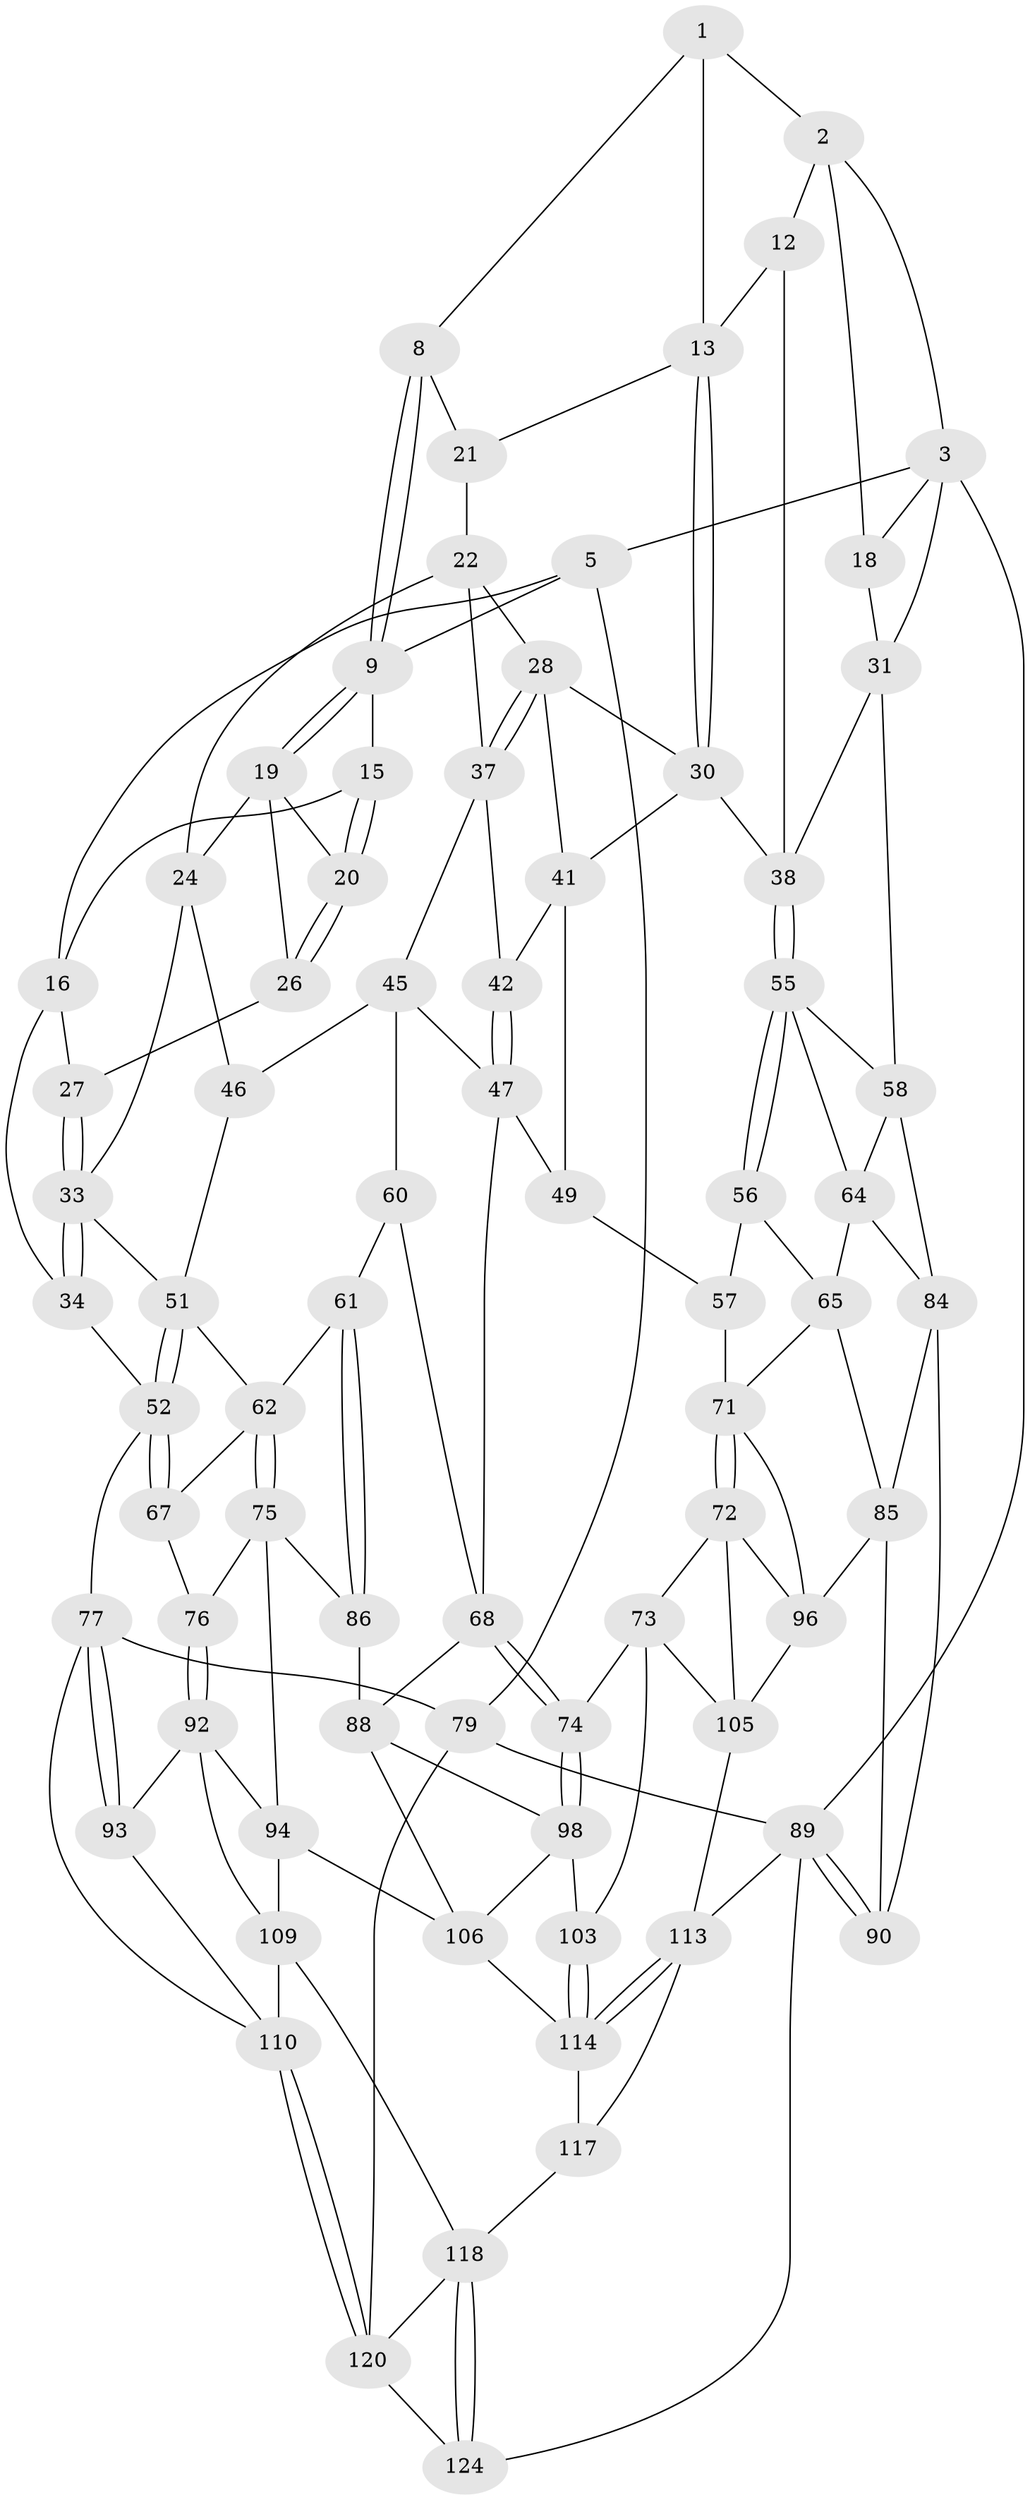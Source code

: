 // original degree distribution, {3: 0.016129032258064516, 4: 0.24193548387096775, 6: 0.22580645161290322, 5: 0.5161290322580645}
// Generated by graph-tools (version 1.1) at 2025/11/02/27/25 16:11:57]
// undirected, 74 vertices, 161 edges
graph export_dot {
graph [start="1"]
  node [color=gray90,style=filled];
  1 [pos="+0.41579087001601117+0",super="+7"];
  2 [pos="+0.6362702039986996+0",super="+11"];
  3 [pos="+1+0",super="+4"];
  5 [pos="+0+0",super="+6"];
  8 [pos="+0.1714433267795431+0.0859916998249689"];
  9 [pos="+0.163344779739313+0.08631566930298815",super="+10"];
  12 [pos="+0.6683557397635854+0.13108487012358966"];
  13 [pos="+0.43896744004008476+0.06910485650626917",super="+14"];
  15 [pos="+0.01905168121220114+0.08258674002348873"];
  16 [pos="+0+0.08404284347076861",super="+17"];
  18 [pos="+0.870667224645818+0.03779843528862779"];
  19 [pos="+0.15598608486562723+0.10053350361589282",super="+25"];
  20 [pos="+0.10885799935982082+0.132512092776964"];
  21 [pos="+0.2304489304265728+0.12000428282171008"];
  22 [pos="+0.23648976070303399+0.12929395808352293",super="+23"];
  24 [pos="+0.18792884302255344+0.23468796388035154",super="+35"];
  26 [pos="+0.09567410745669169+0.154221283382774"];
  27 [pos="+0.07911950300739794+0.1736918305250592"];
  28 [pos="+0.4089489956177757+0.10492347838881026",super="+29"];
  30 [pos="+0.43593811402437244+0.08210315377393933",super="+40"];
  31 [pos="+1+0.255820285481155",super="+32"];
  33 [pos="+0.06083840053179467+0.2289947700697754",super="+36"];
  34 [pos="+0+0.2554328692176575"];
  37 [pos="+0.31115623395227654+0.1987241730919694",super="+43"];
  38 [pos="+0.823867339797169+0.2989826845677699",super="+39"];
  41 [pos="+0.4672852220899941+0.20568923039166895",super="+44"];
  42 [pos="+0.3740148863998386+0.2584626784535405"];
  45 [pos="+0.29097689592437953+0.3510057570844392",super="+48"];
  46 [pos="+0.23174263509258194+0.34684064344701176"];
  47 [pos="+0.40861128900979765+0.42162513509400323",super="+50"];
  49 [pos="+0.5190531395222382+0.39972904712676904"];
  51 [pos="+0.0496390961594374+0.4139580253581332",super="+54"];
  52 [pos="+0+0.46353268767839073",super="+53"];
  55 [pos="+0.8457784046698844+0.3519635972456585",super="+59"];
  56 [pos="+0.8220985926556891+0.4071047511394993",super="+66"];
  57 [pos="+0.6473465778497131+0.4753719470307096",super="+70"];
  58 [pos="+1+0.37975212017730814",super="+80"];
  60 [pos="+0.3312934587226978+0.48812120212959675"];
  61 [pos="+0.23435236103562856+0.5342914532565938"];
  62 [pos="+0.1851609252731626+0.5151989426116036",super="+63"];
  64 [pos="+0.9192608289828094+0.5434641735436267",super="+81"];
  65 [pos="+0.8562781594114033+0.5261769980911088",super="+82"];
  67 [pos="+0.010485096983839717+0.5624582392415346"];
  68 [pos="+0.47710622833699856+0.6285041103455461",super="+69"];
  71 [pos="+0.6750275855191925+0.6139397482155342",super="+83"];
  72 [pos="+0.5929126962663268+0.6706889301072441",super="+97"];
  73 [pos="+0.5750264620620215+0.673122923065539",super="+102"];
  74 [pos="+0.4773103431861389+0.6287742623753932"];
  75 [pos="+0.14255239299602704+0.5783293289686802",super="+87"];
  76 [pos="+0.09058404165100203+0.6191237622557447"];
  77 [pos="+0+0.6837488516677062",super="+78"];
  79 [pos="+0+1"];
  84 [pos="+0.9220600868297739+0.6533100992324028",super="+91"];
  85 [pos="+0.8433107841988097+0.6914295476412091",super="+100"];
  86 [pos="+0.2702523073829924+0.6744740887715399"];
  88 [pos="+0.2978939514236569+0.6771752856511948",super="+99"];
  89 [pos="+1+1",super="+123"];
  90 [pos="+1+1"];
  92 [pos="+0.10385429025767871+0.7353150348538554",super="+95"];
  93 [pos="+0.0985392617283944+0.7365306103960224"];
  94 [pos="+0.2023602603342328+0.726883142362915",super="+108"];
  96 [pos="+0.6966521540887466+0.8182846533505703",super="+101"];
  98 [pos="+0.4468338643417778+0.7232412641205264",super="+104"];
  103 [pos="+0.4977904550998123+0.8084001207110992"];
  105 [pos="+0.5550543885281457+0.8010157025363018",super="+112"];
  106 [pos="+0.36124328504788294+0.8167798506974074",super="+107"];
  109 [pos="+0.14572338092187612+0.8130861594737168",super="+115"];
  110 [pos="+0.07614402792022135+0.8975808164353074",super="+111"];
  113 [pos="+0.5428224389414698+1",super="+122"];
  114 [pos="+0.47142575316472396+0.8949829249282764",super="+116"];
  117 [pos="+0.3549859018803645+0.8957971886956839"];
  118 [pos="+0.3250634289523424+0.9248622111008801",super="+119"];
  120 [pos="+0.10132293999593536+1",super="+121"];
  124 [pos="+0.33314684105948084+1"];
  1 -- 2;
  1 -- 8;
  1 -- 13;
  2 -- 3;
  2 -- 18;
  2 -- 12;
  3 -- 18;
  3 -- 89;
  3 -- 5;
  3 -- 31;
  5 -- 79;
  5 -- 9;
  5 -- 16;
  8 -- 9;
  8 -- 9;
  8 -- 21;
  9 -- 19;
  9 -- 19;
  9 -- 15;
  12 -- 13;
  12 -- 38;
  13 -- 30;
  13 -- 30;
  13 -- 21;
  15 -- 16;
  15 -- 20;
  15 -- 20;
  16 -- 27;
  16 -- 34;
  18 -- 31;
  19 -- 20;
  19 -- 24;
  19 -- 26;
  20 -- 26;
  20 -- 26;
  21 -- 22;
  22 -- 28;
  22 -- 24;
  22 -- 37;
  24 -- 33;
  24 -- 46;
  26 -- 27;
  27 -- 33;
  27 -- 33;
  28 -- 37;
  28 -- 37;
  28 -- 41;
  28 -- 30;
  30 -- 41;
  30 -- 38;
  31 -- 58;
  31 -- 38;
  33 -- 34;
  33 -- 34;
  33 -- 51;
  34 -- 52;
  37 -- 42;
  37 -- 45;
  38 -- 55;
  38 -- 55;
  41 -- 42;
  41 -- 49;
  42 -- 47;
  42 -- 47;
  45 -- 46;
  45 -- 60;
  45 -- 47;
  46 -- 51;
  47 -- 49;
  47 -- 68;
  49 -- 57;
  51 -- 52;
  51 -- 52;
  51 -- 62;
  52 -- 67;
  52 -- 67;
  52 -- 77;
  55 -- 56;
  55 -- 56;
  55 -- 64;
  55 -- 58;
  56 -- 57 [weight=2];
  56 -- 65;
  57 -- 71;
  58 -- 64;
  58 -- 84;
  60 -- 61;
  60 -- 68;
  61 -- 62;
  61 -- 86;
  61 -- 86;
  62 -- 75;
  62 -- 75;
  62 -- 67;
  64 -- 65;
  64 -- 84;
  65 -- 85;
  65 -- 71;
  67 -- 76;
  68 -- 74;
  68 -- 74;
  68 -- 88;
  71 -- 72;
  71 -- 72;
  71 -- 96;
  72 -- 73;
  72 -- 105;
  72 -- 96;
  73 -- 74;
  73 -- 105;
  73 -- 103;
  74 -- 98;
  74 -- 98;
  75 -- 76;
  75 -- 94;
  75 -- 86;
  76 -- 92;
  76 -- 92;
  77 -- 93;
  77 -- 93;
  77 -- 79;
  77 -- 110;
  79 -- 89;
  79 -- 120;
  84 -- 85;
  84 -- 90;
  85 -- 96;
  85 -- 90;
  86 -- 88;
  88 -- 98;
  88 -- 106;
  89 -- 90;
  89 -- 90;
  89 -- 124;
  89 -- 113;
  92 -- 93;
  92 -- 109;
  92 -- 94;
  93 -- 110;
  94 -- 106;
  94 -- 109;
  96 -- 105;
  98 -- 106;
  98 -- 103;
  103 -- 114;
  103 -- 114;
  105 -- 113;
  106 -- 114;
  109 -- 110;
  109 -- 118;
  110 -- 120;
  110 -- 120;
  113 -- 114;
  113 -- 114;
  113 -- 117;
  114 -- 117;
  117 -- 118;
  118 -- 124;
  118 -- 124;
  118 -- 120;
  120 -- 124;
}
